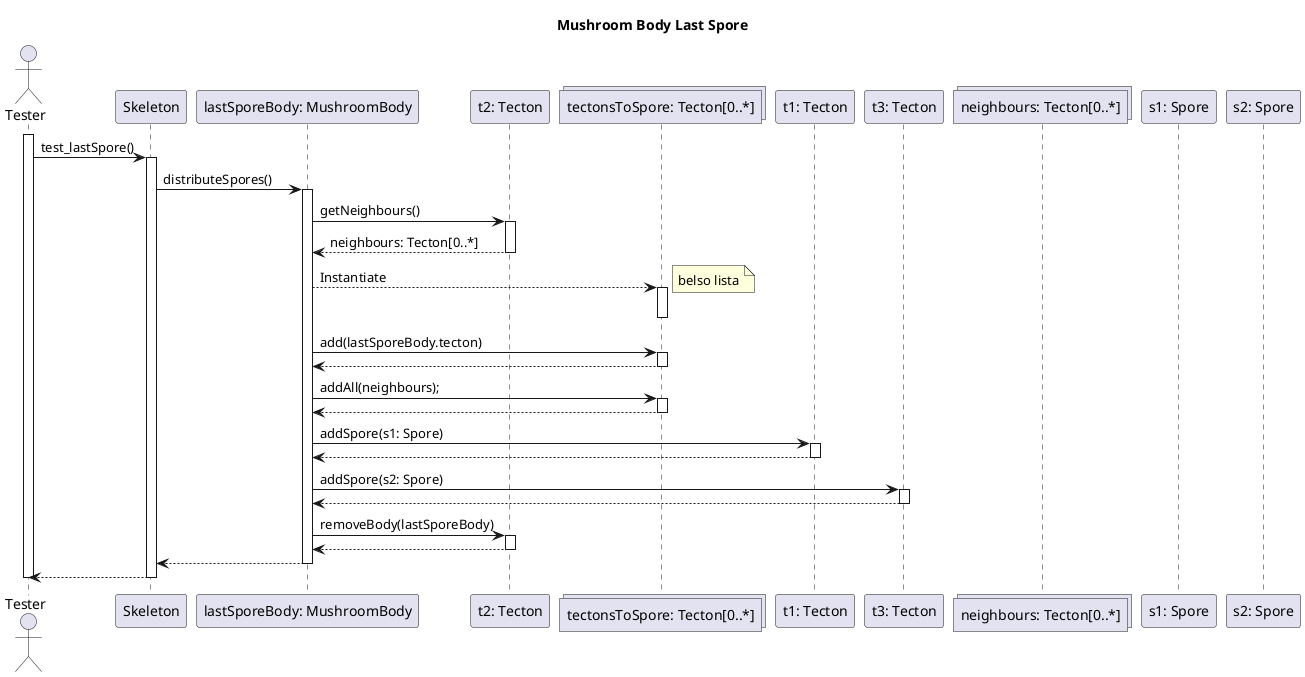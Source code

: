 @startuml Mushroom Body Last Spore

title Mushroom Body Last Spore

actor "Tester" as tester
participant "Skeleton" as skeleton
participant "lastSporeBody: MushroomBody" as lsmb
participant "t2: Tecton" as t2

collections "tectonsToSpore: Tecton[0..*]" as tectons

participant "t1: Tecton" as t1
participant "t3: Tecton" as t3

collections "neighbours: Tecton[0..*]"
participant "s1: Spore"
participant "s2: Spore"

activate tester
tester -> skeleton: test_lastSpore()
activate skeleton


' BEGIN COPY
skeleton -> lsmb: distributeSpores() 
activate lsmb
lsmb -> t2 : getNeighbours()
activate t2
t2 --> lsmb : neighbours: Tecton[0..*]
deactivate t2

lsmb --> tectons: Instantiate
note right: belso lista
activate tectons
deactivate tectons

lsmb -> tectons: add(lastSporeBody.tecton)
activate tectons
tectons --> lsmb
deactivate tectons

lsmb -> tectons: addAll(neighbours);
activate tectons
tectons --> lsmb
deactivate tectons

' CANT REUSE
' loop for each tectonToSpore in tectonsToSpore
'     body -> tectonToSpore : addSpore(spore: Spore)
'     activate tectonToSpore
'     tectonToSpore --> body 
'     deactivate tectonToSpore
' 
' end

lsmb -> t1: addSpore(s1: Spore)
activate t1
t1 --> lsmb
deactivate t1


lsmb -> t3: addSpore(s2: Spore)
activate t3
t3 --> lsmb
deactivate t3

lsmb -> t2 : removeBody(lastSporeBody)
activate t2
t2 --> lsmb
deactivate t2

lsmb --> skeleton
deactivate lsmb

' END COPY

skeleton --> tester
deactivate skeleton

deactivate tester

@enduml